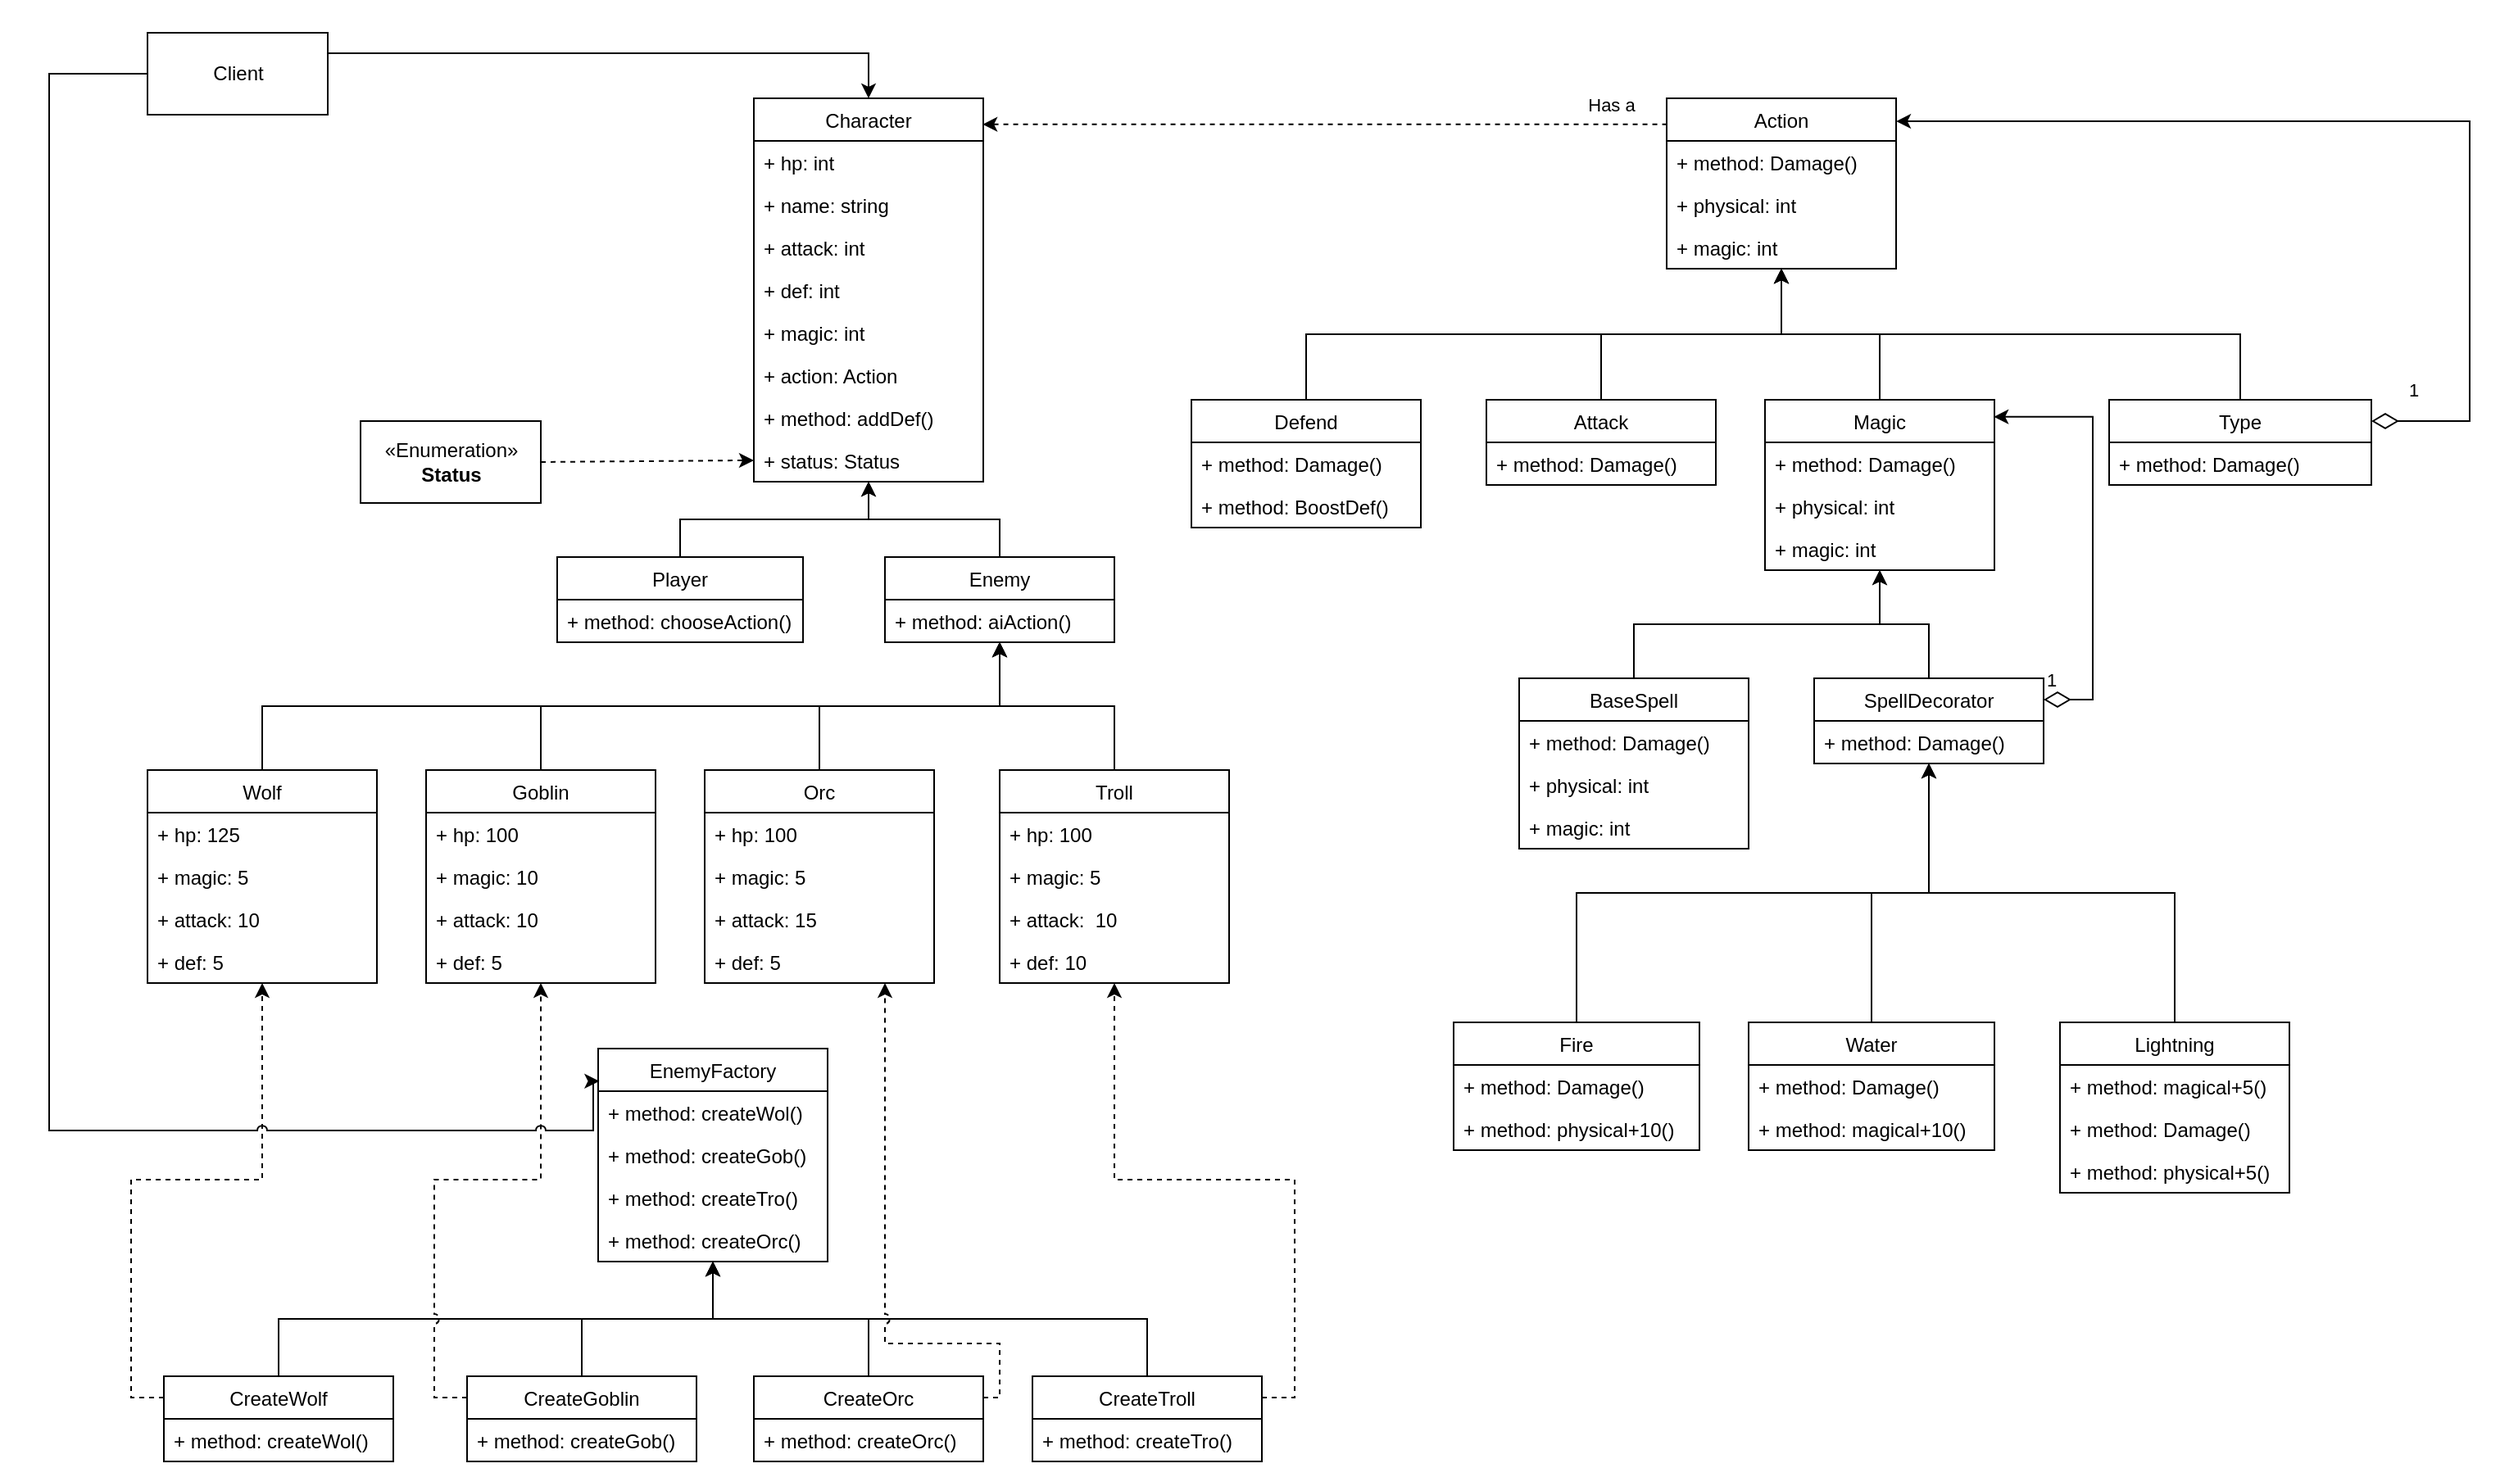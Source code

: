 <mxfile version="13.1.1" type="device"><diagram id="KyWfi_8SpwxASwkf-5Ov" name="Page-1"><mxGraphModel dx="1653" dy="1579" grid="1" gridSize="10" guides="1" tooltips="1" connect="1" arrows="1" fold="1" page="1" pageScale="1" pageWidth="850" pageHeight="1100" math="0" shadow="0"><root><mxCell id="0"/><mxCell id="1" parent="0"/><mxCell id="kZ9gku6eLBPXXBYBDVTu-68" style="edgeStyle=orthogonalEdgeStyle;rounded=0;orthogonalLoop=1;jettySize=auto;html=1;exitX=0.5;exitY=0;exitDx=0;exitDy=0;startArrow=none;startFill=0;endArrow=classic;endFill=1;" edge="1" parent="1" source="kZ9gku6eLBPXXBYBDVTu-29" target="kZ9gku6eLBPXXBYBDVTu-17"><mxGeometry relative="1" as="geometry"/></mxCell><mxCell id="kZ9gku6eLBPXXBYBDVTu-67" style="edgeStyle=orthogonalEdgeStyle;rounded=0;orthogonalLoop=1;jettySize=auto;html=1;exitX=0.5;exitY=0;exitDx=0;exitDy=0;startArrow=none;startFill=0;endArrow=classic;endFill=1;" edge="1" parent="1" source="kZ9gku6eLBPXXBYBDVTu-21" target="kZ9gku6eLBPXXBYBDVTu-17"><mxGeometry relative="1" as="geometry"/></mxCell><mxCell id="kZ9gku6eLBPXXBYBDVTu-66" style="edgeStyle=orthogonalEdgeStyle;rounded=0;orthogonalLoop=1;jettySize=auto;html=1;exitX=0.5;exitY=0;exitDx=0;exitDy=0;startArrow=none;startFill=0;endArrow=classic;endFill=1;" edge="1" parent="1" source="kZ9gku6eLBPXXBYBDVTu-25" target="kZ9gku6eLBPXXBYBDVTu-17"><mxGeometry relative="1" as="geometry"/></mxCell><mxCell id="kZ9gku6eLBPXXBYBDVTu-65" style="edgeStyle=orthogonalEdgeStyle;rounded=0;orthogonalLoop=1;jettySize=auto;html=1;exitX=0.5;exitY=0;exitDx=0;exitDy=0;startArrow=none;startFill=0;endArrow=classic;endFill=1;" edge="1" parent="1" source="kZ9gku6eLBPXXBYBDVTu-43" target="kZ9gku6eLBPXXBYBDVTu-17"><mxGeometry relative="1" as="geometry"><mxPoint x="757" y="164" as="targetPoint"/></mxGeometry></mxCell><mxCell id="kZ9gku6eLBPXXBYBDVTu-249" value="Has a" style="edgeStyle=orthogonalEdgeStyle;rounded=0;jumpStyle=arc;orthogonalLoop=1;jettySize=auto;html=1;exitX=0.002;exitY=0.153;exitDx=0;exitDy=0;startArrow=none;startFill=0;endArrow=classic;endFill=1;endSize=6;entryX=0.997;entryY=0.068;entryDx=0;entryDy=0;entryPerimeter=0;dashed=1;exitPerimeter=0;" edge="1" parent="1" source="kZ9gku6eLBPXXBYBDVTu-17" target="kZ9gku6eLBPXXBYBDVTu-1"><mxGeometry x="-0.834" y="-12" relative="1" as="geometry"><mxPoint as="offset"/></mxGeometry></mxCell><mxCell id="kZ9gku6eLBPXXBYBDVTu-113" style="edgeStyle=orthogonalEdgeStyle;rounded=0;orthogonalLoop=1;jettySize=auto;html=1;exitX=0.5;exitY=0;exitDx=0;exitDy=0;startArrow=none;startFill=0;endArrow=classic;endFill=1;" edge="1" parent="1" source="kZ9gku6eLBPXXBYBDVTu-59" target="kZ9gku6eLBPXXBYBDVTu-21"><mxGeometry relative="1" as="geometry"/></mxCell><mxCell id="kZ9gku6eLBPXXBYBDVTu-112" style="edgeStyle=orthogonalEdgeStyle;rounded=0;orthogonalLoop=1;jettySize=auto;html=1;exitX=0.5;exitY=0;exitDx=0;exitDy=0;startArrow=none;startFill=0;endArrow=classic;endFill=1;" edge="1" parent="1" source="kZ9gku6eLBPXXBYBDVTu-74" target="kZ9gku6eLBPXXBYBDVTu-21"><mxGeometry relative="1" as="geometry"/></mxCell><mxCell id="kZ9gku6eLBPXXBYBDVTu-115" style="edgeStyle=orthogonalEdgeStyle;rounded=0;orthogonalLoop=1;jettySize=auto;html=1;exitX=0.5;exitY=0;exitDx=0;exitDy=0;startArrow=none;startFill=0;endArrow=classic;endFill=1;" edge="1" parent="1" source="kZ9gku6eLBPXXBYBDVTu-90" target="kZ9gku6eLBPXXBYBDVTu-59"><mxGeometry relative="1" as="geometry"/></mxCell><mxCell id="kZ9gku6eLBPXXBYBDVTu-117" style="edgeStyle=orthogonalEdgeStyle;rounded=0;orthogonalLoop=1;jettySize=auto;html=1;exitX=0.5;exitY=0;exitDx=0;exitDy=0;startArrow=none;startFill=0;endArrow=classic;endFill=1;" edge="1" parent="1" source="kZ9gku6eLBPXXBYBDVTu-82" target="kZ9gku6eLBPXXBYBDVTu-59"><mxGeometry relative="1" as="geometry"><mxPoint x="1047" y="604" as="sourcePoint"/></mxGeometry></mxCell><mxCell id="kZ9gku6eLBPXXBYBDVTu-116" style="edgeStyle=orthogonalEdgeStyle;rounded=0;orthogonalLoop=1;jettySize=auto;html=1;exitX=0.5;exitY=0;exitDx=0;exitDy=0;startArrow=none;startFill=0;endArrow=classic;endFill=1;" edge="1" parent="1" source="kZ9gku6eLBPXXBYBDVTu-94" target="kZ9gku6eLBPXXBYBDVTu-59"><mxGeometry relative="1" as="geometry"/></mxCell><mxCell id="kZ9gku6eLBPXXBYBDVTu-159" value="1" style="endArrow=classic;html=1;endSize=6;startArrow=diamondThin;startSize=14;startFill=0;align=left;verticalAlign=bottom;entryX=1;entryY=0.135;entryDx=0;entryDy=0;entryPerimeter=0;edgeStyle=orthogonalEdgeStyle;exitX=1;exitY=0.25;exitDx=0;exitDy=0;rounded=0;endFill=1;" edge="1" parent="1" source="kZ9gku6eLBPXXBYBDVTu-29" target="kZ9gku6eLBPXXBYBDVTu-17"><mxGeometry x="-0.93" y="10" relative="1" as="geometry"><mxPoint x="1217" y="234" as="sourcePoint"/><mxPoint x="1327" y="234" as="targetPoint"/><Array as="points"><mxPoint x="1227" y="237"/><mxPoint x="1227" y="54"/></Array><mxPoint as="offset"/></mxGeometry></mxCell><mxCell id="kZ9gku6eLBPXXBYBDVTu-160" value="1" style="endArrow=classic;html=1;endSize=6;startArrow=diamondThin;startSize=14;startFill=0;edgeStyle=orthogonalEdgeStyle;align=left;verticalAlign=bottom;exitX=1;exitY=0.25;exitDx=0;exitDy=0;entryX=0.997;entryY=0.1;entryDx=0;entryDy=0;entryPerimeter=0;endFill=1;rounded=0;" edge="1" parent="1" source="kZ9gku6eLBPXXBYBDVTu-59" target="kZ9gku6eLBPXXBYBDVTu-21"><mxGeometry x="-1" y="3" relative="1" as="geometry"><mxPoint x="987" y="424" as="sourcePoint"/><mxPoint x="1147" y="424" as="targetPoint"/><Array as="points"><mxPoint x="997" y="407"/><mxPoint x="997" y="234"/></Array></mxGeometry></mxCell><mxCell id="kZ9gku6eLBPXXBYBDVTu-182" style="edgeStyle=orthogonalEdgeStyle;rounded=0;orthogonalLoop=1;jettySize=auto;html=1;exitX=0.5;exitY=0;exitDx=0;exitDy=0;startArrow=none;startFill=0;endArrow=classic;endFill=1;endSize=6;" edge="1" parent="1" source="kZ9gku6eLBPXXBYBDVTu-166" target="kZ9gku6eLBPXXBYBDVTu-1"><mxGeometry relative="1" as="geometry"/></mxCell><mxCell id="kZ9gku6eLBPXXBYBDVTu-183" style="edgeStyle=orthogonalEdgeStyle;rounded=0;orthogonalLoop=1;jettySize=auto;html=1;exitX=0.5;exitY=0;exitDx=0;exitDy=0;startArrow=none;startFill=0;endArrow=classic;endFill=1;endSize=6;" edge="1" parent="1" source="kZ9gku6eLBPXXBYBDVTu-170" target="kZ9gku6eLBPXXBYBDVTu-1"><mxGeometry relative="1" as="geometry"/></mxCell><mxCell id="kZ9gku6eLBPXXBYBDVTu-202" style="edgeStyle=orthogonalEdgeStyle;rounded=0;orthogonalLoop=1;jettySize=auto;html=1;exitX=0.5;exitY=0;exitDx=0;exitDy=0;startArrow=none;startFill=0;endArrow=classic;endFill=1;endSize=6;" edge="1" parent="1" source="kZ9gku6eLBPXXBYBDVTu-188" target="kZ9gku6eLBPXXBYBDVTu-170"><mxGeometry relative="1" as="geometry"><mxPoint x="380" y="420" as="targetPoint"/></mxGeometry></mxCell><mxCell id="kZ9gku6eLBPXXBYBDVTu-201" style="edgeStyle=orthogonalEdgeStyle;rounded=0;orthogonalLoop=1;jettySize=auto;html=1;exitX=0.5;exitY=0;exitDx=0;exitDy=0;startArrow=none;startFill=0;endArrow=classic;endFill=1;endSize=6;" edge="1" parent="1" source="kZ9gku6eLBPXXBYBDVTu-192" target="kZ9gku6eLBPXXBYBDVTu-170"><mxGeometry relative="1" as="geometry"/></mxCell><mxCell id="kZ9gku6eLBPXXBYBDVTu-227" style="edgeStyle=orthogonalEdgeStyle;rounded=0;orthogonalLoop=1;jettySize=auto;html=1;exitX=0.5;exitY=0;exitDx=0;exitDy=0;startArrow=none;startFill=0;endArrow=classic;endFill=1;endSize=6;" edge="1" parent="1" source="kZ9gku6eLBPXXBYBDVTu-218" target="kZ9gku6eLBPXXBYBDVTu-174"><mxGeometry relative="1" as="geometry"/></mxCell><mxCell id="kZ9gku6eLBPXXBYBDVTu-228" style="edgeStyle=orthogonalEdgeStyle;rounded=0;orthogonalLoop=1;jettySize=auto;html=1;exitX=0.5;exitY=0;exitDx=0;exitDy=0;startArrow=none;startFill=0;endArrow=classic;endFill=1;endSize=6;" edge="1" parent="1" source="kZ9gku6eLBPXXBYBDVTu-204" target="kZ9gku6eLBPXXBYBDVTu-174"><mxGeometry relative="1" as="geometry"/></mxCell><mxCell id="kZ9gku6eLBPXXBYBDVTu-226" style="edgeStyle=orthogonalEdgeStyle;rounded=0;orthogonalLoop=1;jettySize=auto;html=1;exitX=0.5;exitY=0;exitDx=0;exitDy=0;startArrow=none;startFill=0;endArrow=classic;endFill=1;endSize=6;" edge="1" parent="1" source="kZ9gku6eLBPXXBYBDVTu-214" target="kZ9gku6eLBPXXBYBDVTu-174"><mxGeometry relative="1" as="geometry"/></mxCell><mxCell id="kZ9gku6eLBPXXBYBDVTu-229" style="edgeStyle=orthogonalEdgeStyle;rounded=0;orthogonalLoop=1;jettySize=auto;html=1;exitX=0.5;exitY=0;exitDx=0;exitDy=0;startArrow=none;startFill=0;endArrow=classic;endFill=1;endSize=6;" edge="1" parent="1" source="kZ9gku6eLBPXXBYBDVTu-210" target="kZ9gku6eLBPXXBYBDVTu-174"><mxGeometry relative="1" as="geometry"/></mxCell><mxCell id="kZ9gku6eLBPXXBYBDVTu-232" style="edgeStyle=orthogonalEdgeStyle;rounded=0;orthogonalLoop=1;jettySize=auto;html=1;exitX=0;exitY=0.25;exitDx=0;exitDy=0;dashed=1;startArrow=none;startFill=0;endArrow=classic;endFill=1;endSize=6;jumpStyle=arc;" edge="1" parent="1" source="kZ9gku6eLBPXXBYBDVTu-204" target="kZ9gku6eLBPXXBYBDVTu-184"><mxGeometry relative="1" as="geometry"/></mxCell><mxCell id="kZ9gku6eLBPXXBYBDVTu-231" style="edgeStyle=orthogonalEdgeStyle;rounded=0;orthogonalLoop=1;jettySize=auto;html=1;exitX=0;exitY=0.25;exitDx=0;exitDy=0;startArrow=none;startFill=0;endArrow=classic;endFill=1;endSize=6;dashed=1;" edge="1" parent="1" source="kZ9gku6eLBPXXBYBDVTu-214" target="kZ9gku6eLBPXXBYBDVTu-192"><mxGeometry relative="1" as="geometry"/></mxCell><mxCell id="kZ9gku6eLBPXXBYBDVTu-247" style="edgeStyle=orthogonalEdgeStyle;rounded=0;jumpStyle=arc;orthogonalLoop=1;jettySize=auto;html=1;exitX=0.5;exitY=0;exitDx=0;exitDy=0;startArrow=none;startFill=0;endArrow=classic;endFill=1;endSize=6;" edge="1" parent="1" source="kZ9gku6eLBPXXBYBDVTu-196" target="kZ9gku6eLBPXXBYBDVTu-170"><mxGeometry relative="1" as="geometry"><mxPoint x="270" y="420" as="targetPoint"/></mxGeometry></mxCell><mxCell id="kZ9gku6eLBPXXBYBDVTu-245" style="edgeStyle=orthogonalEdgeStyle;rounded=0;jumpStyle=arc;orthogonalLoop=1;jettySize=auto;html=1;exitX=0.5;exitY=0;exitDx=0;exitDy=0;startArrow=none;startFill=0;endArrow=classic;endFill=1;endSize=6;" edge="1" parent="1" source="kZ9gku6eLBPXXBYBDVTu-184" target="kZ9gku6eLBPXXBYBDVTu-170"><mxGeometry relative="1" as="geometry"><mxPoint x="200" y="420" as="targetPoint"/></mxGeometry></mxCell><mxCell id="kZ9gku6eLBPXXBYBDVTu-235" style="edgeStyle=orthogonalEdgeStyle;rounded=0;orthogonalLoop=1;jettySize=auto;html=1;exitX=1;exitY=0.25;exitDx=0;exitDy=0;dashed=1;startArrow=none;startFill=0;endArrow=classic;endFill=1;endSize=6;" edge="1" parent="1" source="kZ9gku6eLBPXXBYBDVTu-210" target="kZ9gku6eLBPXXBYBDVTu-188"><mxGeometry relative="1" as="geometry"/></mxCell><mxCell id="kZ9gku6eLBPXXBYBDVTu-234" style="edgeStyle=orthogonalEdgeStyle;rounded=0;orthogonalLoop=1;jettySize=auto;html=1;exitX=1;exitY=0.25;exitDx=0;exitDy=0;dashed=1;startArrow=none;startFill=0;endArrow=classic;endFill=1;endSize=6;jumpStyle=arc;" edge="1" parent="1" source="kZ9gku6eLBPXXBYBDVTu-218" target="kZ9gku6eLBPXXBYBDVTu-196"><mxGeometry relative="1" as="geometry"><mxPoint x="210" y="600" as="targetPoint"/><Array as="points"><mxPoint x="330" y="833"/><mxPoint x="330" y="800"/><mxPoint x="260" y="800"/></Array></mxGeometry></mxCell><mxCell id="kZ9gku6eLBPXXBYBDVTu-243" style="edgeStyle=orthogonalEdgeStyle;rounded=0;jumpStyle=arc;orthogonalLoop=1;jettySize=auto;html=1;exitX=1;exitY=0.25;exitDx=0;exitDy=0;entryX=0.5;entryY=0;entryDx=0;entryDy=0;startArrow=none;startFill=0;endArrow=classic;endFill=1;endSize=6;" edge="1" parent="1" source="kZ9gku6eLBPXXBYBDVTu-240" target="kZ9gku6eLBPXXBYBDVTu-1"><mxGeometry relative="1" as="geometry"/></mxCell><mxCell id="kZ9gku6eLBPXXBYBDVTu-244" style="edgeStyle=orthogonalEdgeStyle;rounded=0;jumpStyle=arc;orthogonalLoop=1;jettySize=auto;html=1;exitX=0;exitY=0.5;exitDx=0;exitDy=0;startArrow=none;startFill=0;endArrow=classic;endFill=1;endSize=6;entryX=0.005;entryY=0.153;entryDx=0;entryDy=0;entryPerimeter=0;" edge="1" parent="1" source="kZ9gku6eLBPXXBYBDVTu-240" target="kZ9gku6eLBPXXBYBDVTu-174"><mxGeometry relative="1" as="geometry"><mxPoint x="90" y="790" as="targetPoint"/><Array as="points"><mxPoint x="-250" y="25"/><mxPoint x="-250" y="670"/><mxPoint x="82" y="670"/></Array></mxGeometry></mxCell><mxCell id="kZ9gku6eLBPXXBYBDVTu-240" value="Client" style="html=1;" vertex="1" parent="1"><mxGeometry x="-190" width="110" height="50" as="geometry"/></mxCell><mxCell id="kZ9gku6eLBPXXBYBDVTu-1" value="Character" style="swimlane;fontStyle=0;childLayout=stackLayout;horizontal=1;startSize=26;fillColor=none;horizontalStack=0;resizeParent=1;resizeParentMax=0;resizeLast=0;collapsible=1;marginBottom=0;" vertex="1" parent="1"><mxGeometry x="180" y="40" width="140" height="234" as="geometry"><mxRectangle x="120" y="120" width="90" height="26" as="alternateBounds"/></mxGeometry></mxCell><mxCell id="kZ9gku6eLBPXXBYBDVTu-2" value="+ hp: int" style="text;strokeColor=none;fillColor=none;align=left;verticalAlign=top;spacingLeft=4;spacingRight=4;overflow=hidden;rotatable=0;points=[[0,0.5],[1,0.5]];portConstraint=eastwest;" vertex="1" parent="kZ9gku6eLBPXXBYBDVTu-1"><mxGeometry y="26" width="140" height="26" as="geometry"/></mxCell><mxCell id="kZ9gku6eLBPXXBYBDVTu-3" value="+ name: string" style="text;strokeColor=none;fillColor=none;align=left;verticalAlign=top;spacingLeft=4;spacingRight=4;overflow=hidden;rotatable=0;points=[[0,0.5],[1,0.5]];portConstraint=eastwest;" vertex="1" parent="kZ9gku6eLBPXXBYBDVTu-1"><mxGeometry y="52" width="140" height="26" as="geometry"/></mxCell><mxCell id="kZ9gku6eLBPXXBYBDVTu-4" value="+ attack: int" style="text;strokeColor=none;fillColor=none;align=left;verticalAlign=top;spacingLeft=4;spacingRight=4;overflow=hidden;rotatable=0;points=[[0,0.5],[1,0.5]];portConstraint=eastwest;" vertex="1" parent="kZ9gku6eLBPXXBYBDVTu-1"><mxGeometry y="78" width="140" height="26" as="geometry"/></mxCell><mxCell id="kZ9gku6eLBPXXBYBDVTu-15" value="+ def: int" style="text;strokeColor=none;fillColor=none;align=left;verticalAlign=top;spacingLeft=4;spacingRight=4;overflow=hidden;rotatable=0;points=[[0,0.5],[1,0.5]];portConstraint=eastwest;" vertex="1" parent="kZ9gku6eLBPXXBYBDVTu-1"><mxGeometry y="104" width="140" height="26" as="geometry"/></mxCell><mxCell id="kZ9gku6eLBPXXBYBDVTu-256" value="+ magic: int" style="text;strokeColor=none;fillColor=none;align=left;verticalAlign=top;spacingLeft=4;spacingRight=4;overflow=hidden;rotatable=0;points=[[0,0.5],[1,0.5]];portConstraint=eastwest;" vertex="1" parent="kZ9gku6eLBPXXBYBDVTu-1"><mxGeometry y="130" width="140" height="26" as="geometry"/></mxCell><mxCell id="kZ9gku6eLBPXXBYBDVTu-165" value="+ action: Action" style="text;strokeColor=none;fillColor=none;align=left;verticalAlign=top;spacingLeft=4;spacingRight=4;overflow=hidden;rotatable=0;points=[[0,0.5],[1,0.5]];portConstraint=eastwest;" vertex="1" parent="kZ9gku6eLBPXXBYBDVTu-1"><mxGeometry y="156" width="140" height="26" as="geometry"/></mxCell><mxCell id="kZ9gku6eLBPXXBYBDVTu-257" value="+ method: addDef()" style="text;strokeColor=none;fillColor=none;align=left;verticalAlign=top;spacingLeft=4;spacingRight=4;overflow=hidden;rotatable=0;points=[[0,0.5],[1,0.5]];portConstraint=eastwest;" vertex="1" parent="kZ9gku6eLBPXXBYBDVTu-1"><mxGeometry y="182" width="140" height="26" as="geometry"/></mxCell><mxCell id="kZ9gku6eLBPXXBYBDVTu-264" value="+ status: Status" style="text;strokeColor=none;fillColor=none;align=left;verticalAlign=top;spacingLeft=4;spacingRight=4;overflow=hidden;rotatable=0;points=[[0,0.5],[1,0.5]];portConstraint=eastwest;" vertex="1" parent="kZ9gku6eLBPXXBYBDVTu-1"><mxGeometry y="208" width="140" height="26" as="geometry"/></mxCell><mxCell id="kZ9gku6eLBPXXBYBDVTu-166" value="Player" style="swimlane;fontStyle=0;childLayout=stackLayout;horizontal=1;startSize=26;fillColor=none;horizontalStack=0;resizeParent=1;resizeParentMax=0;resizeLast=0;collapsible=1;marginBottom=0;" vertex="1" parent="1"><mxGeometry x="60" y="320" width="150" height="52" as="geometry"/></mxCell><mxCell id="kZ9gku6eLBPXXBYBDVTu-167" value="+ method: chooseAction()" style="text;strokeColor=none;fillColor=none;align=left;verticalAlign=top;spacingLeft=4;spacingRight=4;overflow=hidden;rotatable=0;points=[[0,0.5],[1,0.5]];portConstraint=eastwest;" vertex="1" parent="kZ9gku6eLBPXXBYBDVTu-166"><mxGeometry y="26" width="150" height="26" as="geometry"/></mxCell><mxCell id="kZ9gku6eLBPXXBYBDVTu-170" value="Enemy" style="swimlane;fontStyle=0;childLayout=stackLayout;horizontal=1;startSize=26;fillColor=none;horizontalStack=0;resizeParent=1;resizeParentMax=0;resizeLast=0;collapsible=1;marginBottom=0;" vertex="1" parent="1"><mxGeometry x="260" y="320" width="140" height="52" as="geometry"/></mxCell><mxCell id="kZ9gku6eLBPXXBYBDVTu-171" value="+ method: aiAction()" style="text;strokeColor=none;fillColor=none;align=left;verticalAlign=top;spacingLeft=4;spacingRight=4;overflow=hidden;rotatable=0;points=[[0,0.5],[1,0.5]];portConstraint=eastwest;" vertex="1" parent="kZ9gku6eLBPXXBYBDVTu-170"><mxGeometry y="26" width="140" height="26" as="geometry"/></mxCell><mxCell id="kZ9gku6eLBPXXBYBDVTu-266" style="edgeStyle=orthogonalEdgeStyle;rounded=0;jumpStyle=arc;orthogonalLoop=1;jettySize=auto;html=1;exitX=1;exitY=0.5;exitDx=0;exitDy=0;startArrow=none;startFill=0;endArrow=classic;endFill=1;endSize=6;entryX=0;entryY=0.5;entryDx=0;entryDy=0;dashed=1;comic=0;" edge="1" parent="1" source="kZ9gku6eLBPXXBYBDVTu-263" target="kZ9gku6eLBPXXBYBDVTu-264"><mxGeometry relative="1" as="geometry"><mxPoint x="110" y="270" as="targetPoint"/></mxGeometry></mxCell><mxCell id="kZ9gku6eLBPXXBYBDVTu-263" value="«Enumeration»&lt;br&gt;&lt;b&gt;Status&lt;/b&gt;" style="html=1;" vertex="1" parent="1"><mxGeometry x="-60" y="237" width="110" height="50" as="geometry"/></mxCell><mxCell id="kZ9gku6eLBPXXBYBDVTu-192" value="Wolf" style="swimlane;fontStyle=0;childLayout=stackLayout;horizontal=1;startSize=26;fillColor=none;horizontalStack=0;resizeParent=1;resizeParentMax=0;resizeLast=0;collapsible=1;marginBottom=0;" vertex="1" parent="1"><mxGeometry x="-190" y="450" width="140" height="130" as="geometry"/></mxCell><mxCell id="kZ9gku6eLBPXXBYBDVTu-193" value="+ hp: 125" style="text;strokeColor=none;fillColor=none;align=left;verticalAlign=top;spacingLeft=4;spacingRight=4;overflow=hidden;rotatable=0;points=[[0,0.5],[1,0.5]];portConstraint=eastwest;" vertex="1" parent="kZ9gku6eLBPXXBYBDVTu-192"><mxGeometry y="26" width="140" height="26" as="geometry"/></mxCell><mxCell id="kZ9gku6eLBPXXBYBDVTu-194" value="+ magic: 5" style="text;strokeColor=none;fillColor=none;align=left;verticalAlign=top;spacingLeft=4;spacingRight=4;overflow=hidden;rotatable=0;points=[[0,0.5],[1,0.5]];portConstraint=eastwest;" vertex="1" parent="kZ9gku6eLBPXXBYBDVTu-192"><mxGeometry y="52" width="140" height="26" as="geometry"/></mxCell><mxCell id="kZ9gku6eLBPXXBYBDVTu-195" value="+ attack: 10" style="text;strokeColor=none;fillColor=none;align=left;verticalAlign=top;spacingLeft=4;spacingRight=4;overflow=hidden;rotatable=0;points=[[0,0.5],[1,0.5]];portConstraint=eastwest;" vertex="1" parent="kZ9gku6eLBPXXBYBDVTu-192"><mxGeometry y="78" width="140" height="26" as="geometry"/></mxCell><mxCell id="kZ9gku6eLBPXXBYBDVTu-252" value="+ def: 5" style="text;strokeColor=none;fillColor=none;align=left;verticalAlign=top;spacingLeft=4;spacingRight=4;overflow=hidden;rotatable=0;points=[[0,0.5],[1,0.5]];portConstraint=eastwest;" vertex="1" parent="kZ9gku6eLBPXXBYBDVTu-192"><mxGeometry y="104" width="140" height="26" as="geometry"/></mxCell><mxCell id="kZ9gku6eLBPXXBYBDVTu-184" value="Goblin" style="swimlane;fontStyle=0;childLayout=stackLayout;horizontal=1;startSize=26;fillColor=none;horizontalStack=0;resizeParent=1;resizeParentMax=0;resizeLast=0;collapsible=1;marginBottom=0;" vertex="1" parent="1"><mxGeometry x="-20" y="450" width="140" height="130" as="geometry"/></mxCell><mxCell id="kZ9gku6eLBPXXBYBDVTu-185" value="+ hp: 100" style="text;strokeColor=none;fillColor=none;align=left;verticalAlign=top;spacingLeft=4;spacingRight=4;overflow=hidden;rotatable=0;points=[[0,0.5],[1,0.5]];portConstraint=eastwest;" vertex="1" parent="kZ9gku6eLBPXXBYBDVTu-184"><mxGeometry y="26" width="140" height="26" as="geometry"/></mxCell><mxCell id="kZ9gku6eLBPXXBYBDVTu-186" value="+ magic: 10" style="text;strokeColor=none;fillColor=none;align=left;verticalAlign=top;spacingLeft=4;spacingRight=4;overflow=hidden;rotatable=0;points=[[0,0.5],[1,0.5]];portConstraint=eastwest;" vertex="1" parent="kZ9gku6eLBPXXBYBDVTu-184"><mxGeometry y="52" width="140" height="26" as="geometry"/></mxCell><mxCell id="kZ9gku6eLBPXXBYBDVTu-187" value="+ attack: 10" style="text;strokeColor=none;fillColor=none;align=left;verticalAlign=top;spacingLeft=4;spacingRight=4;overflow=hidden;rotatable=0;points=[[0,0.5],[1,0.5]];portConstraint=eastwest;" vertex="1" parent="kZ9gku6eLBPXXBYBDVTu-184"><mxGeometry y="78" width="140" height="26" as="geometry"/></mxCell><mxCell id="kZ9gku6eLBPXXBYBDVTu-254" value="+ def: 5" style="text;strokeColor=none;fillColor=none;align=left;verticalAlign=top;spacingLeft=4;spacingRight=4;overflow=hidden;rotatable=0;points=[[0,0.5],[1,0.5]];portConstraint=eastwest;" vertex="1" parent="kZ9gku6eLBPXXBYBDVTu-184"><mxGeometry y="104" width="140" height="26" as="geometry"/></mxCell><mxCell id="kZ9gku6eLBPXXBYBDVTu-196" value="Orc" style="swimlane;fontStyle=0;childLayout=stackLayout;horizontal=1;startSize=26;fillColor=none;horizontalStack=0;resizeParent=1;resizeParentMax=0;resizeLast=0;collapsible=1;marginBottom=0;" vertex="1" parent="1"><mxGeometry x="150" y="450" width="140" height="130" as="geometry"/></mxCell><mxCell id="kZ9gku6eLBPXXBYBDVTu-197" value="+ hp: 100" style="text;strokeColor=none;fillColor=none;align=left;verticalAlign=top;spacingLeft=4;spacingRight=4;overflow=hidden;rotatable=0;points=[[0,0.5],[1,0.5]];portConstraint=eastwest;" vertex="1" parent="kZ9gku6eLBPXXBYBDVTu-196"><mxGeometry y="26" width="140" height="26" as="geometry"/></mxCell><mxCell id="kZ9gku6eLBPXXBYBDVTu-198" value="+ magic: 5" style="text;strokeColor=none;fillColor=none;align=left;verticalAlign=top;spacingLeft=4;spacingRight=4;overflow=hidden;rotatable=0;points=[[0,0.5],[1,0.5]];portConstraint=eastwest;" vertex="1" parent="kZ9gku6eLBPXXBYBDVTu-196"><mxGeometry y="52" width="140" height="26" as="geometry"/></mxCell><mxCell id="kZ9gku6eLBPXXBYBDVTu-199" value="+ attack: 15" style="text;strokeColor=none;fillColor=none;align=left;verticalAlign=top;spacingLeft=4;spacingRight=4;overflow=hidden;rotatable=0;points=[[0,0.5],[1,0.5]];portConstraint=eastwest;" vertex="1" parent="kZ9gku6eLBPXXBYBDVTu-196"><mxGeometry y="78" width="140" height="26" as="geometry"/></mxCell><mxCell id="kZ9gku6eLBPXXBYBDVTu-253" value="+ def: 5" style="text;strokeColor=none;fillColor=none;align=left;verticalAlign=top;spacingLeft=4;spacingRight=4;overflow=hidden;rotatable=0;points=[[0,0.5],[1,0.5]];portConstraint=eastwest;" vertex="1" parent="kZ9gku6eLBPXXBYBDVTu-196"><mxGeometry y="104" width="140" height="26" as="geometry"/></mxCell><mxCell id="kZ9gku6eLBPXXBYBDVTu-188" value="Troll" style="swimlane;fontStyle=0;childLayout=stackLayout;horizontal=1;startSize=26;fillColor=none;horizontalStack=0;resizeParent=1;resizeParentMax=0;resizeLast=0;collapsible=1;marginBottom=0;" vertex="1" parent="1"><mxGeometry x="330" y="450" width="140" height="130" as="geometry"/></mxCell><mxCell id="kZ9gku6eLBPXXBYBDVTu-191" value="+ hp: 100" style="text;strokeColor=none;fillColor=none;align=left;verticalAlign=top;spacingLeft=4;spacingRight=4;overflow=hidden;rotatable=0;points=[[0,0.5],[1,0.5]];portConstraint=eastwest;" vertex="1" parent="kZ9gku6eLBPXXBYBDVTu-188"><mxGeometry y="26" width="140" height="26" as="geometry"/></mxCell><mxCell id="kZ9gku6eLBPXXBYBDVTu-189" value="+ magic: 5" style="text;strokeColor=none;fillColor=none;align=left;verticalAlign=top;spacingLeft=4;spacingRight=4;overflow=hidden;rotatable=0;points=[[0,0.5],[1,0.5]];portConstraint=eastwest;" vertex="1" parent="kZ9gku6eLBPXXBYBDVTu-188"><mxGeometry y="52" width="140" height="26" as="geometry"/></mxCell><mxCell id="kZ9gku6eLBPXXBYBDVTu-190" value="+ attack:  10" style="text;strokeColor=none;fillColor=none;align=left;verticalAlign=top;spacingLeft=4;spacingRight=4;overflow=hidden;rotatable=0;points=[[0,0.5],[1,0.5]];portConstraint=eastwest;" vertex="1" parent="kZ9gku6eLBPXXBYBDVTu-188"><mxGeometry y="78" width="140" height="26" as="geometry"/></mxCell><mxCell id="kZ9gku6eLBPXXBYBDVTu-255" value="+ def: 10" style="text;strokeColor=none;fillColor=none;align=left;verticalAlign=top;spacingLeft=4;spacingRight=4;overflow=hidden;rotatable=0;points=[[0,0.5],[1,0.5]];portConstraint=eastwest;" vertex="1" parent="kZ9gku6eLBPXXBYBDVTu-188"><mxGeometry y="104" width="140" height="26" as="geometry"/></mxCell><mxCell id="kZ9gku6eLBPXXBYBDVTu-174" value="EnemyFactory" style="swimlane;fontStyle=0;childLayout=stackLayout;horizontal=1;startSize=26;fillColor=none;horizontalStack=0;resizeParent=1;resizeParentMax=0;resizeLast=0;collapsible=1;marginBottom=0;" vertex="1" parent="1"><mxGeometry x="85" y="620" width="140" height="130" as="geometry"/></mxCell><mxCell id="kZ9gku6eLBPXXBYBDVTu-205" value="+ method: createWol()" style="text;strokeColor=none;fillColor=none;align=left;verticalAlign=top;spacingLeft=4;spacingRight=4;overflow=hidden;rotatable=0;points=[[0,0.5],[1,0.5]];portConstraint=eastwest;" vertex="1" parent="kZ9gku6eLBPXXBYBDVTu-174"><mxGeometry y="26" width="140" height="26" as="geometry"/></mxCell><mxCell id="kZ9gku6eLBPXXBYBDVTu-175" value="+ method: createGob()" style="text;strokeColor=none;fillColor=none;align=left;verticalAlign=top;spacingLeft=4;spacingRight=4;overflow=hidden;rotatable=0;points=[[0,0.5],[1,0.5]];portConstraint=eastwest;" vertex="1" parent="kZ9gku6eLBPXXBYBDVTu-174"><mxGeometry y="52" width="140" height="26" as="geometry"/></mxCell><mxCell id="kZ9gku6eLBPXXBYBDVTu-176" value="+ method: createTro()" style="text;strokeColor=none;fillColor=none;align=left;verticalAlign=top;spacingLeft=4;spacingRight=4;overflow=hidden;rotatable=0;points=[[0,0.5],[1,0.5]];portConstraint=eastwest;" vertex="1" parent="kZ9gku6eLBPXXBYBDVTu-174"><mxGeometry y="78" width="140" height="26" as="geometry"/></mxCell><mxCell id="kZ9gku6eLBPXXBYBDVTu-177" value="+ method: createOrc()" style="text;strokeColor=none;fillColor=none;align=left;verticalAlign=top;spacingLeft=4;spacingRight=4;overflow=hidden;rotatable=0;points=[[0,0.5],[1,0.5]];portConstraint=eastwest;" vertex="1" parent="kZ9gku6eLBPXXBYBDVTu-174"><mxGeometry y="104" width="140" height="26" as="geometry"/></mxCell><mxCell id="kZ9gku6eLBPXXBYBDVTu-214" value="CreateWolf" style="swimlane;fontStyle=0;childLayout=stackLayout;horizontal=1;startSize=26;fillColor=none;horizontalStack=0;resizeParent=1;resizeParentMax=0;resizeLast=0;collapsible=1;marginBottom=0;" vertex="1" parent="1"><mxGeometry x="-180" y="820" width="140" height="52" as="geometry"/></mxCell><mxCell id="kZ9gku6eLBPXXBYBDVTu-222" value="+ method: createWol()" style="text;strokeColor=none;fillColor=none;align=left;verticalAlign=top;spacingLeft=4;spacingRight=4;overflow=hidden;rotatable=0;points=[[0,0.5],[1,0.5]];portConstraint=eastwest;" vertex="1" parent="kZ9gku6eLBPXXBYBDVTu-214"><mxGeometry y="26" width="140" height="26" as="geometry"/></mxCell><mxCell id="kZ9gku6eLBPXXBYBDVTu-204" value="CreateGoblin" style="swimlane;fontStyle=0;childLayout=stackLayout;horizontal=1;startSize=26;fillColor=none;horizontalStack=0;resizeParent=1;resizeParentMax=0;resizeLast=0;collapsible=1;marginBottom=0;" vertex="1" parent="1"><mxGeometry x="5" y="820" width="140" height="52" as="geometry"/></mxCell><mxCell id="kZ9gku6eLBPXXBYBDVTu-223" value="+ method: createGob()" style="text;strokeColor=none;fillColor=none;align=left;verticalAlign=top;spacingLeft=4;spacingRight=4;overflow=hidden;rotatable=0;points=[[0,0.5],[1,0.5]];portConstraint=eastwest;" vertex="1" parent="kZ9gku6eLBPXXBYBDVTu-204"><mxGeometry y="26" width="140" height="26" as="geometry"/></mxCell><mxCell id="kZ9gku6eLBPXXBYBDVTu-218" value="CreateOrc" style="swimlane;fontStyle=0;childLayout=stackLayout;horizontal=1;startSize=26;fillColor=none;horizontalStack=0;resizeParent=1;resizeParentMax=0;resizeLast=0;collapsible=1;marginBottom=0;" vertex="1" parent="1"><mxGeometry x="180" y="820" width="140" height="52" as="geometry"/></mxCell><mxCell id="kZ9gku6eLBPXXBYBDVTu-225" value="+ method: createOrc()" style="text;strokeColor=none;fillColor=none;align=left;verticalAlign=top;spacingLeft=4;spacingRight=4;overflow=hidden;rotatable=0;points=[[0,0.5],[1,0.5]];portConstraint=eastwest;" vertex="1" parent="kZ9gku6eLBPXXBYBDVTu-218"><mxGeometry y="26" width="140" height="26" as="geometry"/></mxCell><mxCell id="kZ9gku6eLBPXXBYBDVTu-210" value="CreateTroll" style="swimlane;fontStyle=0;childLayout=stackLayout;horizontal=1;startSize=26;fillColor=none;horizontalStack=0;resizeParent=1;resizeParentMax=0;resizeLast=0;collapsible=1;marginBottom=0;" vertex="1" parent="1"><mxGeometry x="350" y="820" width="140" height="52" as="geometry"/></mxCell><mxCell id="kZ9gku6eLBPXXBYBDVTu-224" value="+ method: createTro()" style="text;strokeColor=none;fillColor=none;align=left;verticalAlign=top;spacingLeft=4;spacingRight=4;overflow=hidden;rotatable=0;points=[[0,0.5],[1,0.5]];portConstraint=eastwest;" vertex="1" parent="kZ9gku6eLBPXXBYBDVTu-210"><mxGeometry y="26" width="140" height="26" as="geometry"/></mxCell><mxCell id="kZ9gku6eLBPXXBYBDVTu-21" value="Magic" style="swimlane;fontStyle=0;childLayout=stackLayout;horizontal=1;startSize=26;fillColor=none;horizontalStack=0;resizeParent=1;resizeParentMax=0;resizeLast=0;collapsible=1;marginBottom=0;" vertex="1" parent="1"><mxGeometry x="797" y="224" width="140" height="104" as="geometry"/></mxCell><mxCell id="kZ9gku6eLBPXXBYBDVTu-143" value="+ method: Damage()" style="text;strokeColor=none;fillColor=none;align=left;verticalAlign=top;spacingLeft=4;spacingRight=4;overflow=hidden;rotatable=0;points=[[0,0.5],[1,0.5]];portConstraint=eastwest;" vertex="1" parent="kZ9gku6eLBPXXBYBDVTu-21"><mxGeometry y="26" width="140" height="26" as="geometry"/></mxCell><mxCell id="kZ9gku6eLBPXXBYBDVTu-148" value="+ physical: int" style="text;strokeColor=none;fillColor=none;align=left;verticalAlign=top;spacingLeft=4;spacingRight=4;overflow=hidden;rotatable=0;points=[[0,0.5],[1,0.5]];portConstraint=eastwest;" vertex="1" parent="kZ9gku6eLBPXXBYBDVTu-21"><mxGeometry y="52" width="140" height="26" as="geometry"/></mxCell><mxCell id="kZ9gku6eLBPXXBYBDVTu-149" value="+ magic: int" style="text;strokeColor=none;fillColor=none;align=left;verticalAlign=top;spacingLeft=4;spacingRight=4;overflow=hidden;rotatable=0;points=[[0,0.5],[1,0.5]];portConstraint=eastwest;" vertex="1" parent="kZ9gku6eLBPXXBYBDVTu-21"><mxGeometry y="78" width="140" height="26" as="geometry"/></mxCell><mxCell id="kZ9gku6eLBPXXBYBDVTu-25" value="Attack" style="swimlane;fontStyle=0;childLayout=stackLayout;horizontal=1;startSize=26;fillColor=none;horizontalStack=0;resizeParent=1;resizeParentMax=0;resizeLast=0;collapsible=1;marginBottom=0;" vertex="1" parent="1"><mxGeometry x="627" y="224" width="140" height="52" as="geometry"><mxRectangle x="690" y="210" width="70" height="26" as="alternateBounds"/></mxGeometry></mxCell><mxCell id="kZ9gku6eLBPXXBYBDVTu-154" value="+ method: Damage()" style="text;strokeColor=none;fillColor=none;align=left;verticalAlign=top;spacingLeft=4;spacingRight=4;overflow=hidden;rotatable=0;points=[[0,0.5],[1,0.5]];portConstraint=eastwest;" vertex="1" parent="kZ9gku6eLBPXXBYBDVTu-25"><mxGeometry y="26" width="140" height="26" as="geometry"/></mxCell><mxCell id="kZ9gku6eLBPXXBYBDVTu-43" value="Defend" style="swimlane;fontStyle=0;childLayout=stackLayout;horizontal=1;startSize=26;fillColor=none;horizontalStack=0;resizeParent=1;resizeParentMax=0;resizeLast=0;collapsible=1;marginBottom=0;" vertex="1" parent="1"><mxGeometry x="447" y="224" width="140" height="78" as="geometry"/></mxCell><mxCell id="kZ9gku6eLBPXXBYBDVTu-153" value="+ method: Damage()" style="text;strokeColor=none;fillColor=none;align=left;verticalAlign=top;spacingLeft=4;spacingRight=4;overflow=hidden;rotatable=0;points=[[0,0.5],[1,0.5]];portConstraint=eastwest;" vertex="1" parent="kZ9gku6eLBPXXBYBDVTu-43"><mxGeometry y="26" width="140" height="26" as="geometry"/></mxCell><mxCell id="kZ9gku6eLBPXXBYBDVTu-162" value="+ method: BoostDef()" style="text;strokeColor=none;fillColor=none;align=left;verticalAlign=top;spacingLeft=4;spacingRight=4;overflow=hidden;rotatable=0;points=[[0,0.5],[1,0.5]];portConstraint=eastwest;" vertex="1" parent="kZ9gku6eLBPXXBYBDVTu-43"><mxGeometry y="52" width="140" height="26" as="geometry"/></mxCell><mxCell id="kZ9gku6eLBPXXBYBDVTu-17" value="Action" style="swimlane;fontStyle=0;childLayout=stackLayout;horizontal=1;startSize=26;fillColor=none;horizontalStack=0;resizeParent=1;resizeParentMax=0;resizeLast=0;collapsible=1;marginBottom=0;" vertex="1" parent="1"><mxGeometry x="737" y="40" width="140" height="104" as="geometry"/></mxCell><mxCell id="kZ9gku6eLBPXXBYBDVTu-152" value="+ method: Damage()" style="text;strokeColor=none;fillColor=none;align=left;verticalAlign=top;spacingLeft=4;spacingRight=4;overflow=hidden;rotatable=0;points=[[0,0.5],[1,0.5]];portConstraint=eastwest;" vertex="1" parent="kZ9gku6eLBPXXBYBDVTu-17"><mxGeometry y="26" width="140" height="26" as="geometry"/></mxCell><mxCell id="kZ9gku6eLBPXXBYBDVTu-146" value="+ physical: int" style="text;strokeColor=none;fillColor=none;align=left;verticalAlign=top;spacingLeft=4;spacingRight=4;overflow=hidden;rotatable=0;points=[[0,0.5],[1,0.5]];portConstraint=eastwest;" vertex="1" parent="kZ9gku6eLBPXXBYBDVTu-17"><mxGeometry y="52" width="140" height="26" as="geometry"/></mxCell><mxCell id="kZ9gku6eLBPXXBYBDVTu-147" value="+ magic: int" style="text;strokeColor=none;fillColor=none;align=left;verticalAlign=top;spacingLeft=4;spacingRight=4;overflow=hidden;rotatable=0;points=[[0,0.5],[1,0.5]];portConstraint=eastwest;" vertex="1" parent="kZ9gku6eLBPXXBYBDVTu-17"><mxGeometry y="78" width="140" height="26" as="geometry"/></mxCell><mxCell id="kZ9gku6eLBPXXBYBDVTu-90" value="Water" style="swimlane;fontStyle=0;childLayout=stackLayout;horizontal=1;startSize=26;fillColor=none;horizontalStack=0;resizeParent=1;resizeParentMax=0;resizeLast=0;collapsible=1;marginBottom=0;" vertex="1" parent="1"><mxGeometry x="787" y="604" width="150" height="78" as="geometry"/></mxCell><mxCell id="kZ9gku6eLBPXXBYBDVTu-91" value="+ method: Damage()" style="text;strokeColor=none;fillColor=none;align=left;verticalAlign=top;spacingLeft=4;spacingRight=4;overflow=hidden;rotatable=0;points=[[0,0.5],[1,0.5]];portConstraint=eastwest;" vertex="1" parent="kZ9gku6eLBPXXBYBDVTu-90"><mxGeometry y="26" width="150" height="26" as="geometry"/></mxCell><mxCell id="kZ9gku6eLBPXXBYBDVTu-104" value="+ method: magical+10()" style="text;strokeColor=none;fillColor=none;align=left;verticalAlign=top;spacingLeft=4;spacingRight=4;overflow=hidden;rotatable=0;points=[[0,0.5],[1,0.5]];portConstraint=eastwest;" vertex="1" parent="kZ9gku6eLBPXXBYBDVTu-90"><mxGeometry y="52" width="150" height="26" as="geometry"/></mxCell><mxCell id="kZ9gku6eLBPXXBYBDVTu-94" value="Fire" style="swimlane;fontStyle=0;childLayout=stackLayout;horizontal=1;startSize=26;fillColor=none;horizontalStack=0;resizeParent=1;resizeParentMax=0;resizeLast=0;collapsible=1;marginBottom=0;" vertex="1" parent="1"><mxGeometry x="607" y="604" width="150" height="78" as="geometry"/></mxCell><mxCell id="kZ9gku6eLBPXXBYBDVTu-95" value="+ method: Damage()" style="text;strokeColor=none;fillColor=none;align=left;verticalAlign=top;spacingLeft=4;spacingRight=4;overflow=hidden;rotatable=0;points=[[0,0.5],[1,0.5]];portConstraint=eastwest;" vertex="1" parent="kZ9gku6eLBPXXBYBDVTu-94"><mxGeometry y="26" width="150" height="26" as="geometry"/></mxCell><mxCell id="kZ9gku6eLBPXXBYBDVTu-103" value="+ method: physical+10()" style="text;strokeColor=none;fillColor=none;align=left;verticalAlign=top;spacingLeft=4;spacingRight=4;overflow=hidden;rotatable=0;points=[[0,0.5],[1,0.5]];portConstraint=eastwest;" vertex="1" parent="kZ9gku6eLBPXXBYBDVTu-94"><mxGeometry y="52" width="150" height="26" as="geometry"/></mxCell><mxCell id="kZ9gku6eLBPXXBYBDVTu-59" value="SpellDecorator" style="swimlane;fontStyle=0;childLayout=stackLayout;horizontal=1;startSize=26;fillColor=none;horizontalStack=0;resizeParent=1;resizeParentMax=0;resizeLast=0;collapsible=1;marginBottom=0;" vertex="1" parent="1"><mxGeometry x="827" y="394" width="140" height="52" as="geometry"/></mxCell><mxCell id="kZ9gku6eLBPXXBYBDVTu-142" value="+ method: Damage()" style="text;strokeColor=none;fillColor=none;align=left;verticalAlign=top;spacingLeft=4;spacingRight=4;overflow=hidden;rotatable=0;points=[[0,0.5],[1,0.5]];portConstraint=eastwest;" vertex="1" parent="kZ9gku6eLBPXXBYBDVTu-59"><mxGeometry y="26" width="140" height="26" as="geometry"/></mxCell><mxCell id="kZ9gku6eLBPXXBYBDVTu-74" value="BaseSpell" style="swimlane;fontStyle=0;childLayout=stackLayout;horizontal=1;startSize=26;fillColor=none;horizontalStack=0;resizeParent=1;resizeParentMax=0;resizeLast=0;collapsible=1;marginBottom=0;" vertex="1" parent="1"><mxGeometry x="647" y="394" width="140" height="104" as="geometry"/></mxCell><mxCell id="kZ9gku6eLBPXXBYBDVTu-75" value="+ method: Damage()" style="text;strokeColor=none;fillColor=none;align=left;verticalAlign=top;spacingLeft=4;spacingRight=4;overflow=hidden;rotatable=0;points=[[0,0.5],[1,0.5]];portConstraint=eastwest;" vertex="1" parent="kZ9gku6eLBPXXBYBDVTu-74"><mxGeometry y="26" width="140" height="26" as="geometry"/></mxCell><mxCell id="kZ9gku6eLBPXXBYBDVTu-76" value="+ physical: int" style="text;strokeColor=none;fillColor=none;align=left;verticalAlign=top;spacingLeft=4;spacingRight=4;overflow=hidden;rotatable=0;points=[[0,0.5],[1,0.5]];portConstraint=eastwest;" vertex="1" parent="kZ9gku6eLBPXXBYBDVTu-74"><mxGeometry y="52" width="140" height="26" as="geometry"/></mxCell><mxCell id="kZ9gku6eLBPXXBYBDVTu-77" value="+ magic: int" style="text;strokeColor=none;fillColor=none;align=left;verticalAlign=top;spacingLeft=4;spacingRight=4;overflow=hidden;rotatable=0;points=[[0,0.5],[1,0.5]];portConstraint=eastwest;" vertex="1" parent="kZ9gku6eLBPXXBYBDVTu-74"><mxGeometry y="78" width="140" height="26" as="geometry"/></mxCell><mxCell id="kZ9gku6eLBPXXBYBDVTu-29" value="Type" style="swimlane;fontStyle=0;childLayout=stackLayout;horizontal=1;startSize=26;fillColor=none;horizontalStack=0;resizeParent=1;resizeParentMax=0;resizeLast=0;collapsible=1;marginBottom=0;" vertex="1" parent="1"><mxGeometry x="1007" y="224" width="160" height="52" as="geometry"/></mxCell><mxCell id="kZ9gku6eLBPXXBYBDVTu-151" value="+ method: Damage()" style="text;strokeColor=none;fillColor=none;align=left;verticalAlign=top;spacingLeft=4;spacingRight=4;overflow=hidden;rotatable=0;points=[[0,0.5],[1,0.5]];portConstraint=eastwest;" vertex="1" parent="kZ9gku6eLBPXXBYBDVTu-29"><mxGeometry y="26" width="160" height="26" as="geometry"/></mxCell><mxCell id="kZ9gku6eLBPXXBYBDVTu-82" value="Lightning" style="swimlane;fontStyle=0;childLayout=stackLayout;horizontal=1;startSize=26;fillColor=none;horizontalStack=0;resizeParent=1;resizeParentMax=0;resizeLast=0;collapsible=1;marginBottom=0;" vertex="1" parent="1"><mxGeometry x="977" y="604" width="140" height="104" as="geometry"/></mxCell><mxCell id="kZ9gku6eLBPXXBYBDVTu-105" value="+ method: magical+5()&#10;" style="text;strokeColor=none;fillColor=none;align=left;verticalAlign=top;spacingLeft=4;spacingRight=4;overflow=hidden;rotatable=0;points=[[0,0.5],[1,0.5]];portConstraint=eastwest;" vertex="1" parent="kZ9gku6eLBPXXBYBDVTu-82"><mxGeometry y="26" width="140" height="26" as="geometry"/></mxCell><mxCell id="kZ9gku6eLBPXXBYBDVTu-83" value="+ method: Damage()" style="text;strokeColor=none;fillColor=none;align=left;verticalAlign=top;spacingLeft=4;spacingRight=4;overflow=hidden;rotatable=0;points=[[0,0.5],[1,0.5]];portConstraint=eastwest;" vertex="1" parent="kZ9gku6eLBPXXBYBDVTu-82"><mxGeometry y="52" width="140" height="26" as="geometry"/></mxCell><mxCell id="kZ9gku6eLBPXXBYBDVTu-98" value="+ method: physical+5()" style="text;strokeColor=none;fillColor=none;align=left;verticalAlign=top;spacingLeft=4;spacingRight=4;overflow=hidden;rotatable=0;points=[[0,0.5],[1,0.5]];portConstraint=eastwest;" vertex="1" parent="kZ9gku6eLBPXXBYBDVTu-82"><mxGeometry y="78" width="140" height="26" as="geometry"/></mxCell><mxCell id="kZ9gku6eLBPXXBYBDVTu-272" value="&amp;nbsp;&amp;nbsp;" style="text;html=1;strokeColor=none;fillColor=none;align=center;verticalAlign=middle;whiteSpace=wrap;rounded=0;" vertex="1" parent="1"><mxGeometry x="-280" y="-20" width="40" height="20" as="geometry"/></mxCell></root></mxGraphModel></diagram></mxfile>